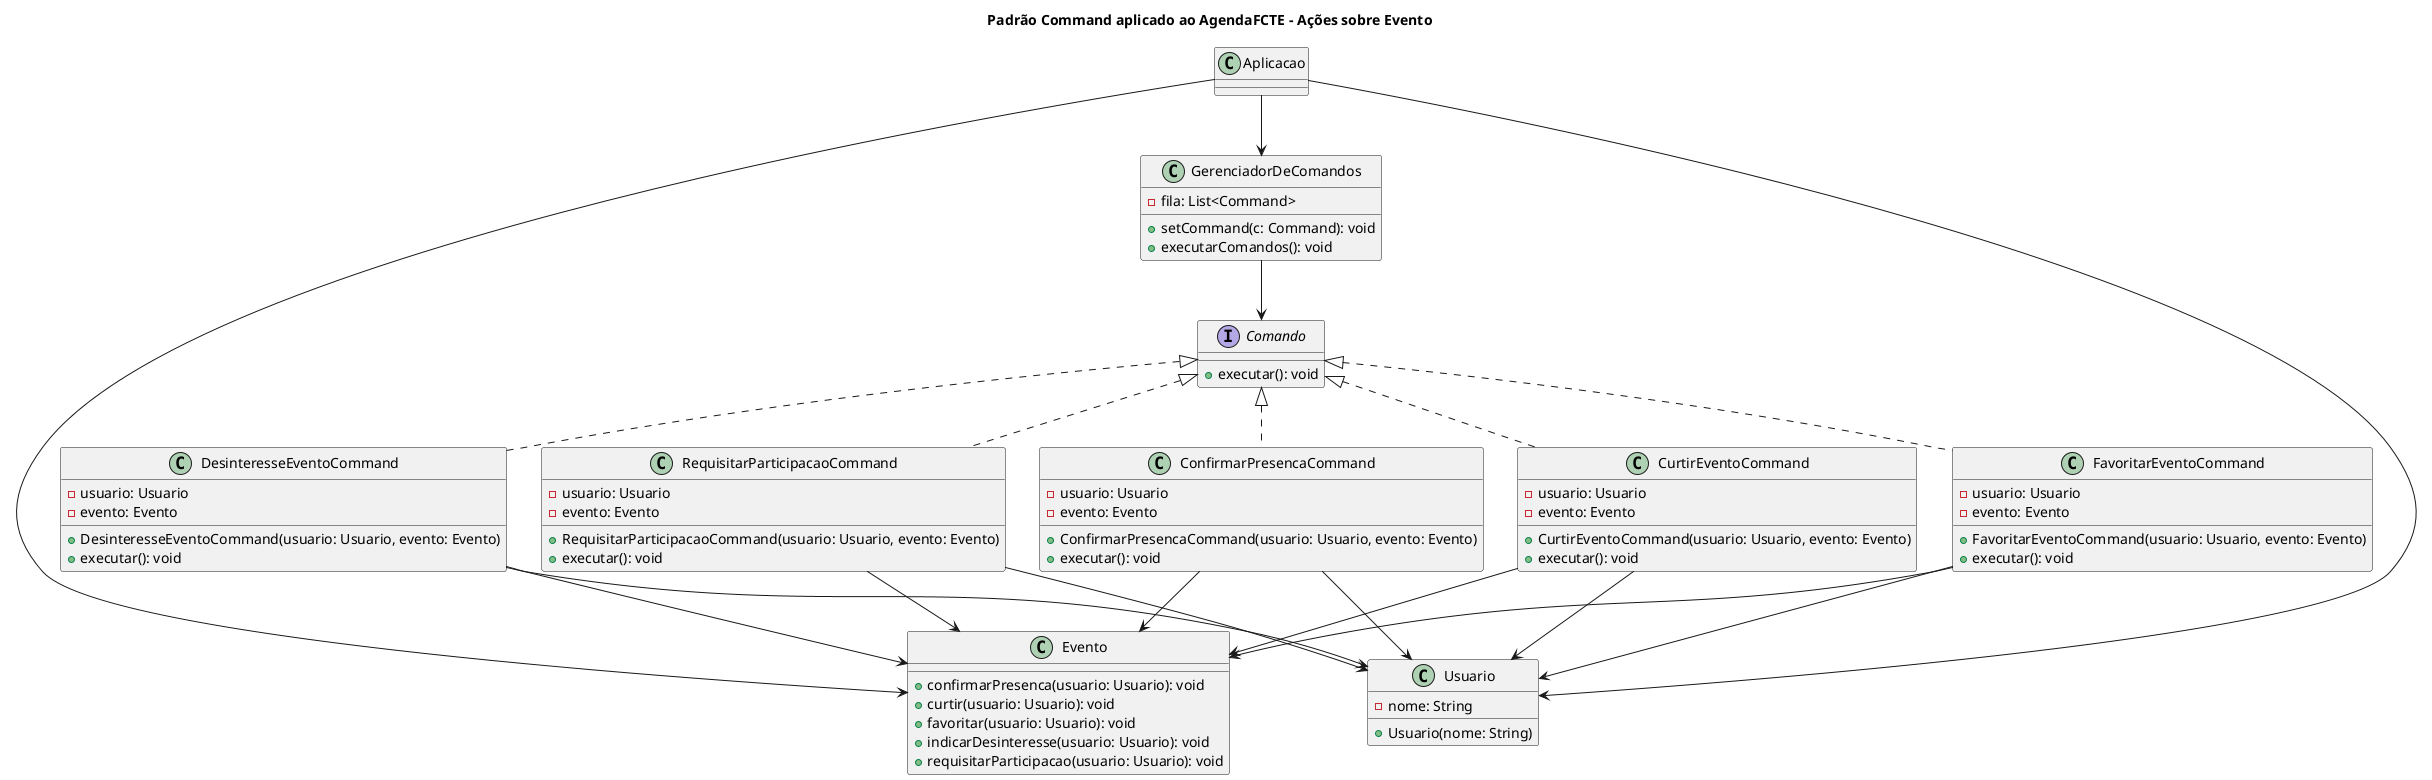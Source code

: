 ﻿@startuml Command
title Padrão Command aplicado ao AgendaFCTE - Ações sobre Evento

' Interface do Command
interface Comando {
    +executar(): void
}

' ConcreteCommands
class ConfirmarPresencaCommand {
    -usuario: Usuario
    -evento: Evento
    +ConfirmarPresencaCommand(usuario: Usuario, evento: Evento)
    +executar(): void
}

class CurtirEventoCommand {
    -usuario: Usuario
    -evento: Evento
    +CurtirEventoCommand(usuario: Usuario, evento: Evento)
    +executar(): void
}

class FavoritarEventoCommand {
    -usuario: Usuario
    -evento: Evento
    +FavoritarEventoCommand(usuario: Usuario, evento: Evento)
    +executar(): void
}

class DesinteresseEventoCommand {
    -usuario: Usuario
    -evento: Evento
    +DesinteresseEventoCommand(usuario: Usuario, evento: Evento)
    +executar(): void
}

class RequisitarParticipacaoCommand {
    -usuario: Usuario
    -evento: Evento
    +RequisitarParticipacaoCommand(usuario: Usuario, evento: Evento)
    +executar(): void
}

' Receiver
class Evento {
    +confirmarPresenca(usuario: Usuario): void
    +curtir(usuario: Usuario): void
    +favoritar(usuario: Usuario): void
    +indicarDesinteresse(usuario: Usuario): void
    +requisitarParticipacao(usuario: Usuario): void
}

' Invoker
class GerenciadorDeComandos {
    -fila: List<Command>
    +setCommand(c: Command): void
    +executarComandos(): void
}

' Cliente
class Aplicacao

' Associações
Comando <|.. ConfirmarPresencaCommand
Comando <|.. CurtirEventoCommand
Comando <|.. FavoritarEventoCommand
Comando <|.. DesinteresseEventoCommand
Comando <|.. RequisitarParticipacaoCommand

ConfirmarPresencaCommand --> Evento
ConfirmarPresencaCommand --> Usuario

CurtirEventoCommand --> Evento
CurtirEventoCommand --> Usuario

FavoritarEventoCommand --> Evento
FavoritarEventoCommand --> Usuario

DesinteresseEventoCommand --> Evento
DesinteresseEventoCommand --> Usuario

RequisitarParticipacaoCommand --> Evento
RequisitarParticipacaoCommand --> Usuario

GerenciadorDeComandos --> Comando
Aplicacao --> GerenciadorDeComandos
Aplicacao --> Evento
Aplicacao --> Usuario

' Objetos auxiliares
class Usuario {
    -nome: String
    +Usuario(nome: String)
}

@enduml

